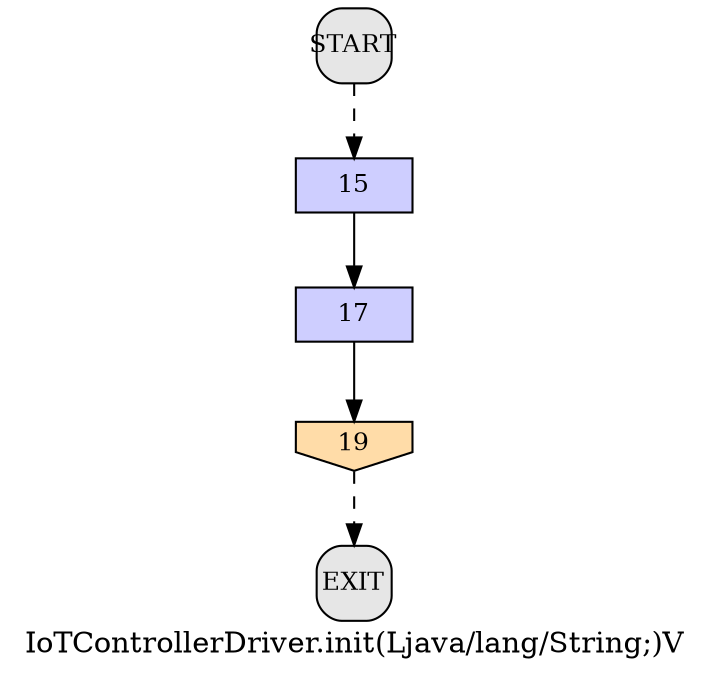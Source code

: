 /* --------------------------------------------------- */
/* Generated by Dr. Garbage Control Flow Graph Factory */
/* http://www.drgarbage.com                            */
/* Version: 4.5.0.201508311741                         */
/* Retrieved on: 2015-12-01 08:09:24.384               */
/* --------------------------------------------------- */
digraph "IoTControllerDriver.init(Ljava/lang/String;)V" {
 graph [label="IoTControllerDriver.init(Ljava/lang/String;)V"];
 2 [label="15", shape=box, style=filled, fillcolor="#CECEFF", fixedsize=true, fontsize=12, width=0.78, height=0.36 ]
 3 [label="17", shape=box, style=filled, fillcolor="#CECEFF", fixedsize=true, fontsize=12, width=0.78, height=0.36 ]
 4 [label="19", shape=invhouse, style=filled, fillcolor="#FFDCA8", fixedsize=true, fontsize=12, width=0.78, height=0.36 ]
 5 [label="START", shape=box, style="filled, rounded", fillcolor="#E6E6E6", fixedsize=true, fontsize=12, width=0.5, height=0.5 ]
 6 [label="EXIT", shape=box, style="filled, rounded", fillcolor="#E6E6E6", fixedsize=true, fontsize=12, width=0.5, height=0.5 ]
 5 -> 2 [label="", style=dashed ]
 2 -> 3 [label="", style=solid ]
 3 -> 4 [label="", style=solid ]
 4 -> 6 [label="", style=dashed ]
}
